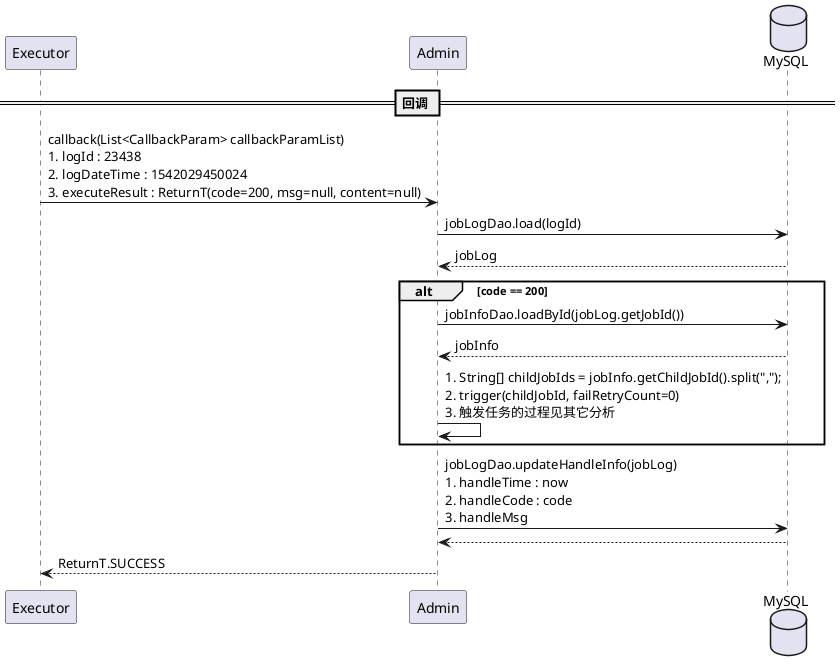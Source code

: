 @startuml
'title XXL-JOB

participant executor as "Executor" order 10
participant admin as "Admin" order 20
database mysql as "MySQL" order 30

'== 注册/心跳 ==
'executor -> admin : registry(RegistryParam registryParam)\n\n1. registryGroup : EXECUTOR\n2. registryKey : xxl-job-executor-sample\n3. registryValue : 192.168.1.2:9999
'admin -> mysql : registryDao.registryUpdate\nregistryDao.registrySave
'admin <-- mysql
'executor <-- admin : ReturnT.SUCCESS
'newpage
'
'== 移除注册 ==
'executor -> admin : registryRemove(RegistryParam registryParam)\n\n1. registryGroup : EXECUTOR\n2. registryKey : xxl-job-executor-sample\n3. registryValue : 192.168.1.2:9999
'admin -> mysql : registryDao.registryDelete
'admin <-- mysql
'executor <-- admin : ReturnT.SUCCESS
'newpage

== 回调 ==
executor -> admin : callback(List<CallbackParam> callbackParamList)\n1. logId : 23438\n2. logDateTime : 1542029450024\n3. executeResult : ReturnT(code=200, msg=null, content=null)
admin -> mysql : jobLogDao.load(logId)
admin <-- mysql : jobLog
alt code == 200
    admin -> mysql : jobInfoDao.loadById(jobLog.getJobId())
    admin <-- mysql : jobInfo
    admin -> admin : 1. String[] childJobIds = jobInfo.getChildJobId().split(",");\n2. trigger(childJobId, failRetryCount=0)\n3. 触发任务的过程见其它分析
end
admin -> mysql : jobLogDao.updateHandleInfo(jobLog)\n1. handleTime : now\n2. handleCode : code\n3. handleMsg
admin <-- mysql
executor <-- admin : ReturnT.SUCCESS
@enduml